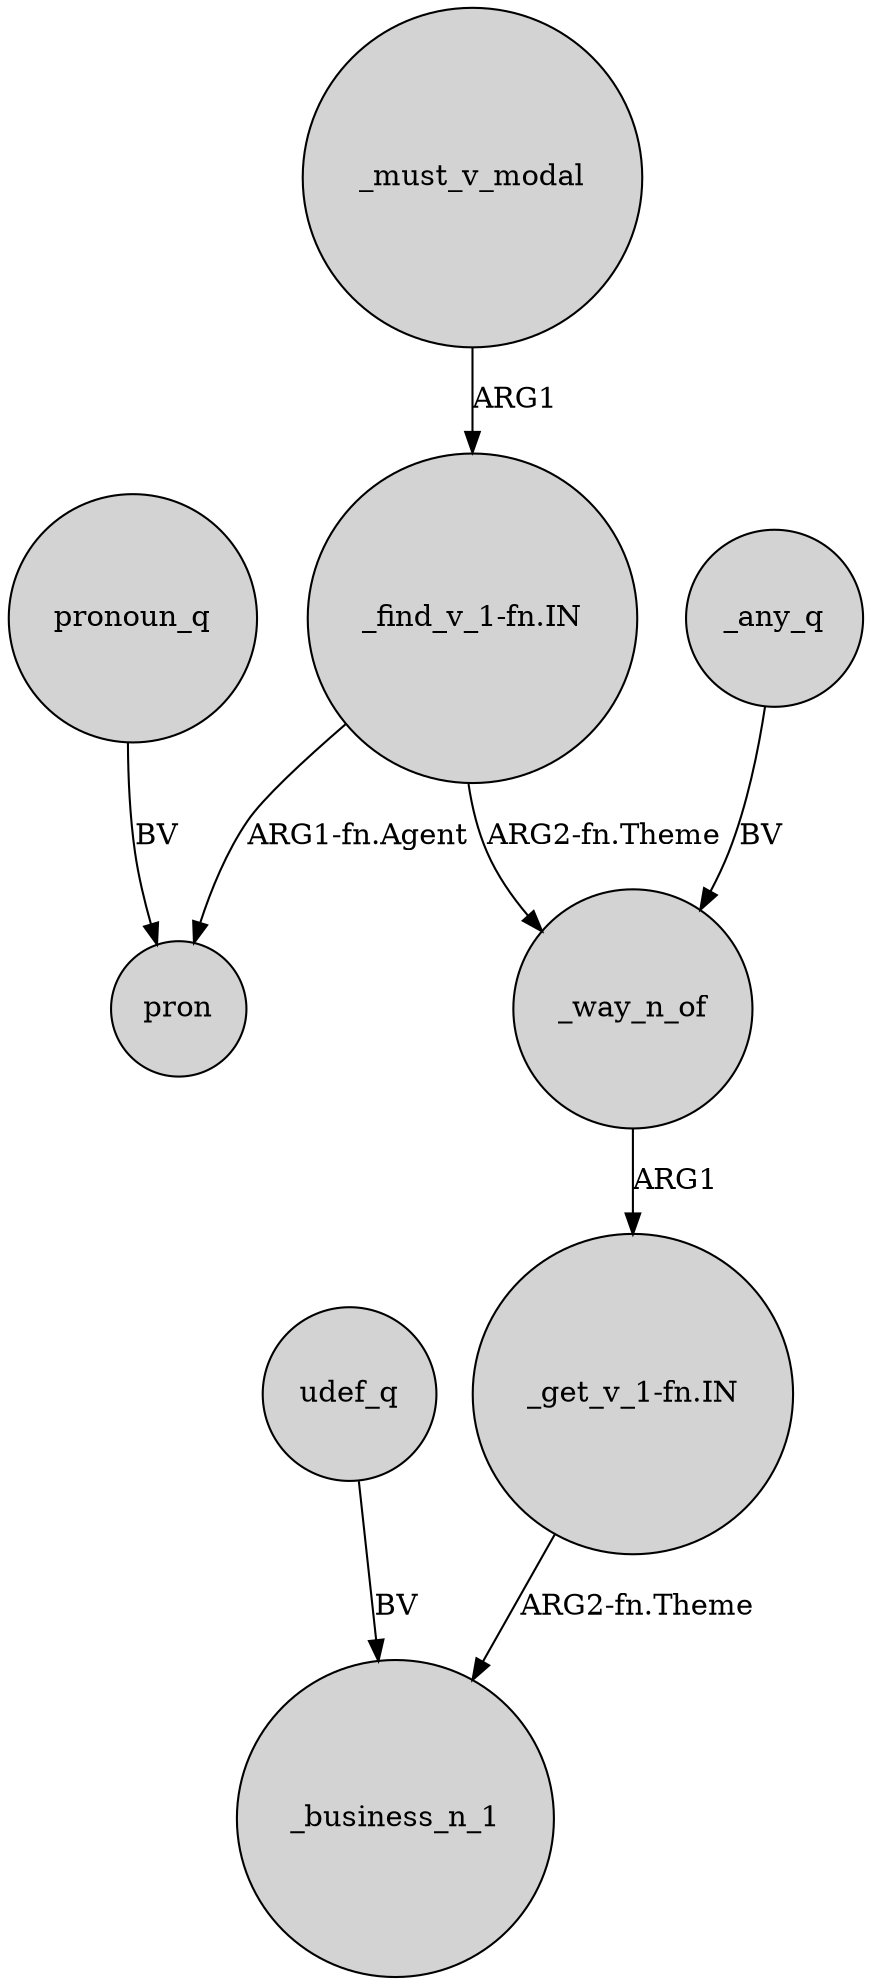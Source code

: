 digraph {
	node [shape=circle style=filled]
	"_get_v_1-fn.IN" -> _business_n_1 [label="ARG2-fn.Theme"]
	udef_q -> _business_n_1 [label=BV]
	"_find_v_1-fn.IN" -> _way_n_of [label="ARG2-fn.Theme"]
	"_find_v_1-fn.IN" -> pron [label="ARG1-fn.Agent"]
	_must_v_modal -> "_find_v_1-fn.IN" [label=ARG1]
	_any_q -> _way_n_of [label=BV]
	_way_n_of -> "_get_v_1-fn.IN" [label=ARG1]
	pronoun_q -> pron [label=BV]
}
